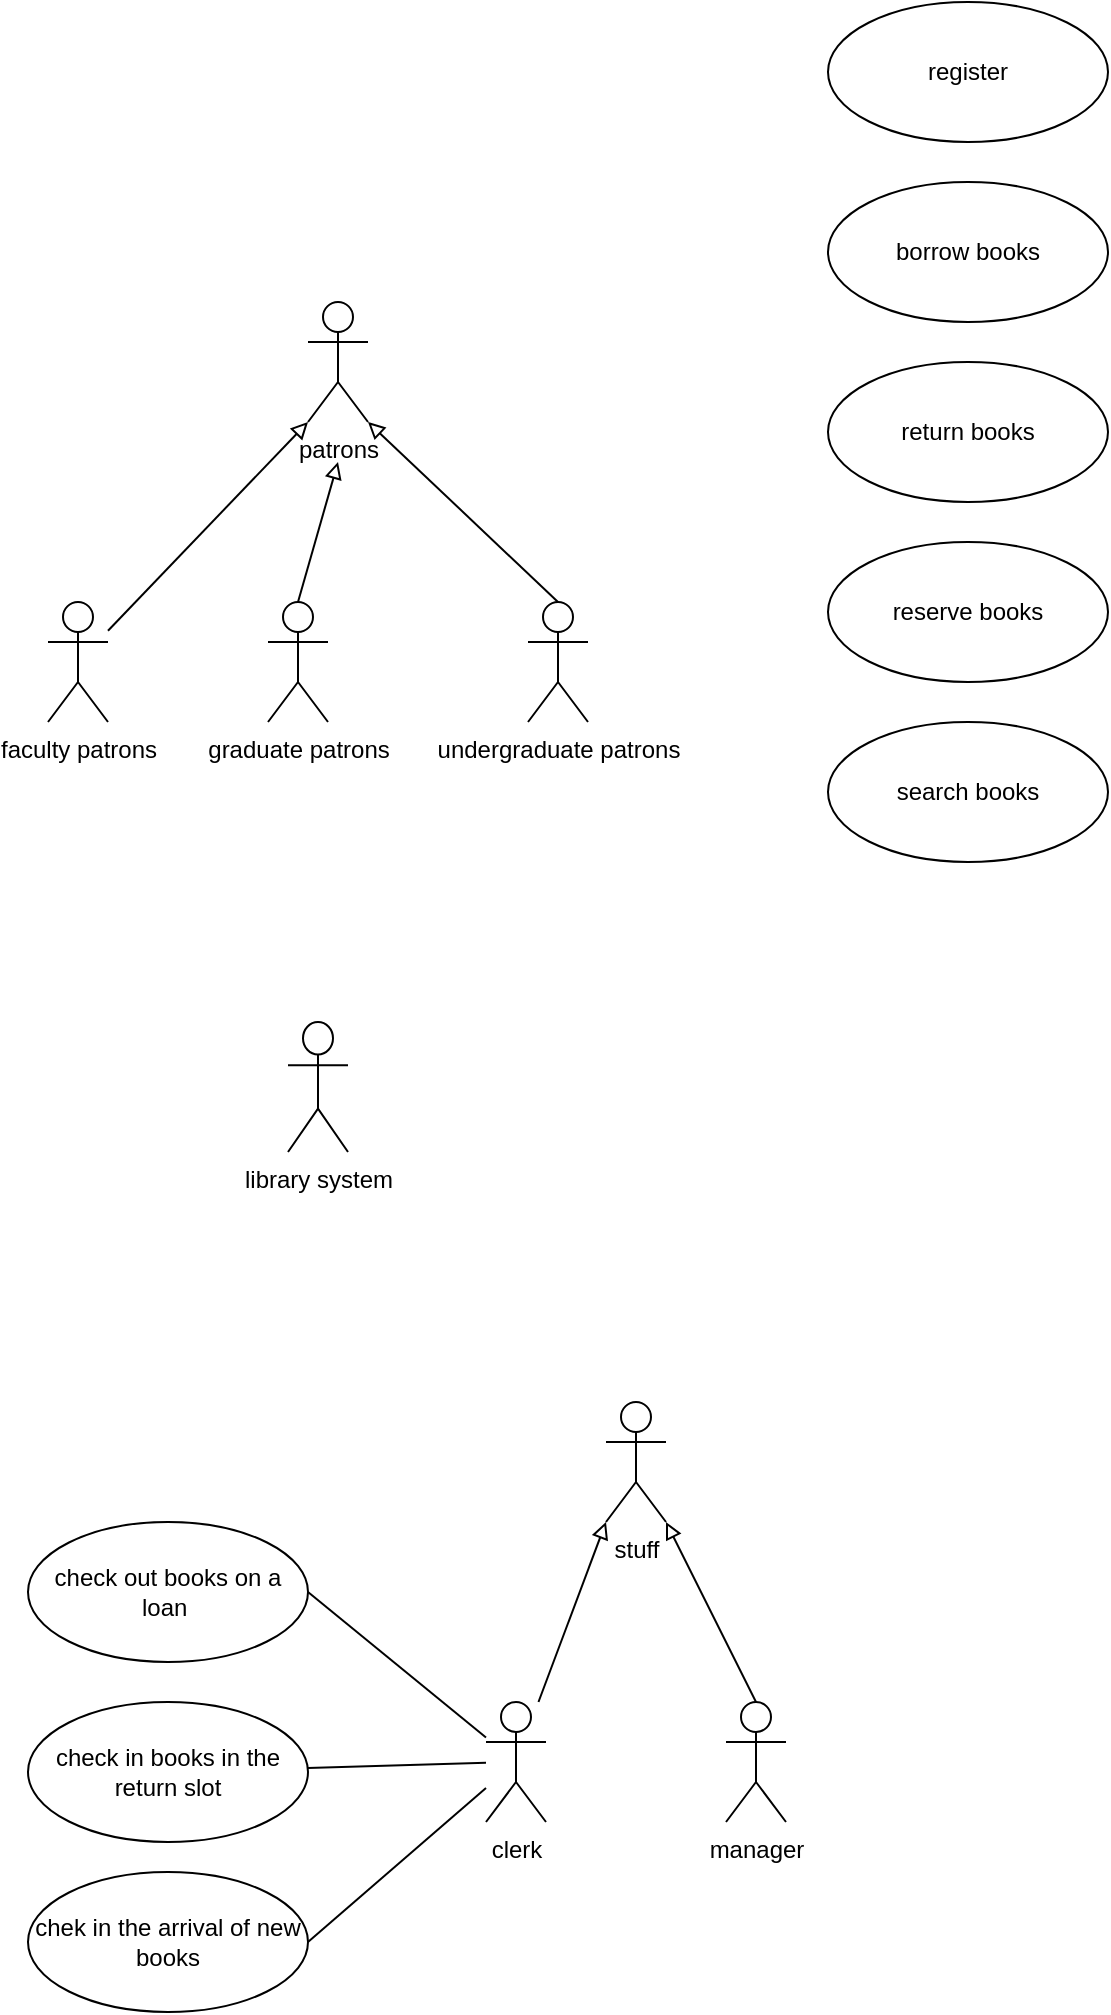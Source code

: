 <mxfile version="21.6.9" type="github">
  <diagram name="第 1 页" id="4GFFBn_61tpP-las6Rn7">
    <mxGraphModel dx="652" dy="1030" grid="1" gridSize="10" guides="1" tooltips="1" connect="1" arrows="1" fold="1" page="1" pageScale="1" pageWidth="827" pageHeight="1169" math="0" shadow="0">
      <root>
        <mxCell id="0" />
        <mxCell id="1" parent="0" />
        <mxCell id="hF7e7zSdiV1eWku3Py9b-1" value="patrons" style="shape=umlActor;verticalLabelPosition=bottom;verticalAlign=top;html=1;outlineConnect=0;" vertex="1" parent="1">
          <mxGeometry x="250" y="240" width="30" height="60" as="geometry" />
        </mxCell>
        <mxCell id="hF7e7zSdiV1eWku3Py9b-9" value="" style="rounded=0;orthogonalLoop=1;jettySize=auto;html=1;entryX=0;entryY=1;entryDx=0;entryDy=0;entryPerimeter=0;endArrow=block;endFill=0;" edge="1" parent="1" source="hF7e7zSdiV1eWku3Py9b-4" target="hF7e7zSdiV1eWku3Py9b-1">
          <mxGeometry relative="1" as="geometry">
            <mxPoint x="210" y="420" as="targetPoint" />
          </mxGeometry>
        </mxCell>
        <mxCell id="hF7e7zSdiV1eWku3Py9b-4" value="faculty patrons" style="shape=umlActor;verticalLabelPosition=bottom;verticalAlign=top;html=1;outlineConnect=0;" vertex="1" parent="1">
          <mxGeometry x="120" y="390" width="30" height="60" as="geometry" />
        </mxCell>
        <mxCell id="hF7e7zSdiV1eWku3Py9b-5" value="graduate patrons" style="shape=umlActor;verticalLabelPosition=bottom;verticalAlign=top;html=1;outlineConnect=0;" vertex="1" parent="1">
          <mxGeometry x="230" y="390" width="30" height="60" as="geometry" />
        </mxCell>
        <mxCell id="hF7e7zSdiV1eWku3Py9b-6" value="undergraduate patrons" style="shape=umlActor;verticalLabelPosition=bottom;verticalAlign=top;html=1;outlineConnect=0;" vertex="1" parent="1">
          <mxGeometry x="360" y="390" width="30" height="60" as="geometry" />
        </mxCell>
        <mxCell id="hF7e7zSdiV1eWku3Py9b-10" value="" style="rounded=0;orthogonalLoop=1;jettySize=auto;html=1;endArrow=block;endFill=0;exitX=0.5;exitY=0;exitDx=0;exitDy=0;exitPerimeter=0;" edge="1" parent="1" source="hF7e7zSdiV1eWku3Py9b-5">
          <mxGeometry relative="1" as="geometry">
            <mxPoint x="160" y="414" as="sourcePoint" />
            <mxPoint x="265" y="320" as="targetPoint" />
          </mxGeometry>
        </mxCell>
        <mxCell id="hF7e7zSdiV1eWku3Py9b-11" value="" style="rounded=0;orthogonalLoop=1;jettySize=auto;html=1;entryX=1;entryY=1;entryDx=0;entryDy=0;entryPerimeter=0;endArrow=block;endFill=0;exitX=0.5;exitY=0;exitDx=0;exitDy=0;exitPerimeter=0;" edge="1" parent="1" source="hF7e7zSdiV1eWku3Py9b-6" target="hF7e7zSdiV1eWku3Py9b-1">
          <mxGeometry relative="1" as="geometry">
            <mxPoint x="170" y="424" as="sourcePoint" />
            <mxPoint x="270" y="320" as="targetPoint" />
          </mxGeometry>
        </mxCell>
        <mxCell id="hF7e7zSdiV1eWku3Py9b-12" value="borrow books" style="ellipse;whiteSpace=wrap;html=1;" vertex="1" parent="1">
          <mxGeometry x="510" y="180" width="140" height="70" as="geometry" />
        </mxCell>
        <mxCell id="hF7e7zSdiV1eWku3Py9b-13" value="register" style="ellipse;whiteSpace=wrap;html=1;" vertex="1" parent="1">
          <mxGeometry x="510" y="90" width="140" height="70" as="geometry" />
        </mxCell>
        <mxCell id="hF7e7zSdiV1eWku3Py9b-19" value="reserve books" style="ellipse;whiteSpace=wrap;html=1;" vertex="1" parent="1">
          <mxGeometry x="510" y="360" width="140" height="70" as="geometry" />
        </mxCell>
        <mxCell id="hF7e7zSdiV1eWku3Py9b-20" value="search books" style="ellipse;whiteSpace=wrap;html=1;" vertex="1" parent="1">
          <mxGeometry x="510" y="450" width="140" height="70" as="geometry" />
        </mxCell>
        <mxCell id="hF7e7zSdiV1eWku3Py9b-21" value="return books" style="ellipse;whiteSpace=wrap;html=1;" vertex="1" parent="1">
          <mxGeometry x="510" y="270" width="140" height="70" as="geometry" />
        </mxCell>
        <mxCell id="hF7e7zSdiV1eWku3Py9b-23" value="library system" style="shape=umlActor;verticalLabelPosition=bottom;verticalAlign=top;html=1;outlineConnect=0;" vertex="1" parent="1">
          <mxGeometry x="240" y="600" width="30" height="65" as="geometry" />
        </mxCell>
        <mxCell id="hF7e7zSdiV1eWku3Py9b-26" value="stuff" style="shape=umlActor;verticalLabelPosition=bottom;verticalAlign=top;html=1;outlineConnect=0;" vertex="1" parent="1">
          <mxGeometry x="399" y="790" width="30" height="60" as="geometry" />
        </mxCell>
        <mxCell id="hF7e7zSdiV1eWku3Py9b-27" value="" style="rounded=0;orthogonalLoop=1;jettySize=auto;html=1;entryX=0;entryY=1;entryDx=0;entryDy=0;entryPerimeter=0;endArrow=block;endFill=0;" edge="1" parent="1" source="hF7e7zSdiV1eWku3Py9b-28" target="hF7e7zSdiV1eWku3Py9b-26">
          <mxGeometry relative="1" as="geometry">
            <mxPoint x="359" y="970" as="targetPoint" />
          </mxGeometry>
        </mxCell>
        <mxCell id="hF7e7zSdiV1eWku3Py9b-36" value="" style="rounded=0;orthogonalLoop=1;jettySize=auto;html=1;endArrow=none;endFill=0;entryX=1;entryY=0.5;entryDx=0;entryDy=0;" edge="1" parent="1" source="hF7e7zSdiV1eWku3Py9b-28" target="hF7e7zSdiV1eWku3Py9b-33">
          <mxGeometry relative="1" as="geometry" />
        </mxCell>
        <mxCell id="hF7e7zSdiV1eWku3Py9b-37" value="" style="edgeStyle=none;shape=connector;rounded=0;orthogonalLoop=1;jettySize=auto;html=1;labelBackgroundColor=default;strokeColor=default;fontFamily=Helvetica;fontSize=11;fontColor=default;endArrow=none;endFill=0;entryX=1;entryY=0.5;entryDx=0;entryDy=0;" edge="1" parent="1" source="hF7e7zSdiV1eWku3Py9b-28" target="hF7e7zSdiV1eWku3Py9b-35">
          <mxGeometry relative="1" as="geometry" />
        </mxCell>
        <mxCell id="hF7e7zSdiV1eWku3Py9b-38" value="" style="edgeStyle=none;shape=connector;rounded=0;orthogonalLoop=1;jettySize=auto;html=1;labelBackgroundColor=default;strokeColor=default;fontFamily=Helvetica;fontSize=11;fontColor=default;endArrow=none;endFill=0;" edge="1" parent="1" source="hF7e7zSdiV1eWku3Py9b-28" target="hF7e7zSdiV1eWku3Py9b-34">
          <mxGeometry relative="1" as="geometry" />
        </mxCell>
        <mxCell id="hF7e7zSdiV1eWku3Py9b-28" value="clerk" style="shape=umlActor;verticalLabelPosition=bottom;verticalAlign=top;html=1;outlineConnect=0;" vertex="1" parent="1">
          <mxGeometry x="339" y="940" width="30" height="60" as="geometry" />
        </mxCell>
        <mxCell id="hF7e7zSdiV1eWku3Py9b-30" value="manager" style="shape=umlActor;verticalLabelPosition=bottom;verticalAlign=top;html=1;outlineConnect=0;" vertex="1" parent="1">
          <mxGeometry x="459" y="940" width="30" height="60" as="geometry" />
        </mxCell>
        <mxCell id="hF7e7zSdiV1eWku3Py9b-32" value="" style="rounded=0;orthogonalLoop=1;jettySize=auto;html=1;entryX=1;entryY=1;entryDx=0;entryDy=0;entryPerimeter=0;endArrow=block;endFill=0;exitX=0.5;exitY=0;exitDx=0;exitDy=0;exitPerimeter=0;" edge="1" parent="1" source="hF7e7zSdiV1eWku3Py9b-30" target="hF7e7zSdiV1eWku3Py9b-26">
          <mxGeometry relative="1" as="geometry">
            <mxPoint x="319" y="974" as="sourcePoint" />
            <mxPoint x="419" y="870" as="targetPoint" />
          </mxGeometry>
        </mxCell>
        <mxCell id="hF7e7zSdiV1eWku3Py9b-33" value="check out books on a loan&amp;nbsp;" style="ellipse;whiteSpace=wrap;html=1;" vertex="1" parent="1">
          <mxGeometry x="110" y="850" width="140" height="70" as="geometry" />
        </mxCell>
        <mxCell id="hF7e7zSdiV1eWku3Py9b-34" value="check in books in the return slot" style="ellipse;whiteSpace=wrap;html=1;" vertex="1" parent="1">
          <mxGeometry x="110" y="940" width="140" height="70" as="geometry" />
        </mxCell>
        <mxCell id="hF7e7zSdiV1eWku3Py9b-35" value="chek in the arrival of new books" style="ellipse;whiteSpace=wrap;html=1;" vertex="1" parent="1">
          <mxGeometry x="110" y="1025" width="140" height="70" as="geometry" />
        </mxCell>
      </root>
    </mxGraphModel>
  </diagram>
</mxfile>
